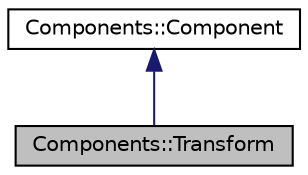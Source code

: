 digraph "Components::Transform"
{
  edge [fontname="Helvetica",fontsize="10",labelfontname="Helvetica",labelfontsize="10"];
  node [fontname="Helvetica",fontsize="10",shape=record];
  Node2 [label="Components::Transform",height=0.2,width=0.4,color="black", fillcolor="grey75", style="filled", fontcolor="black"];
  Node3 -> Node2 [dir="back",color="midnightblue",fontsize="10",style="solid"];
  Node3 [label="Components::Component",height=0.2,width=0.4,color="black", fillcolor="white", style="filled",URL="$class_components_1_1_component.html",tooltip="Abstract class used for various implementations Abstract class used to describe properties of an enti..."];
}
